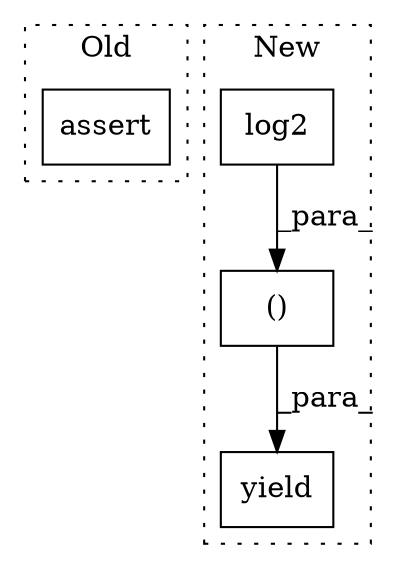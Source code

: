digraph G {
subgraph cluster0 {
1 [label="assert" a="32" s="2104,2142" l="20,1" shape="box"];
label = "Old";
style="dotted";
}
subgraph cluster1 {
2 [label="log2" a="32" s="2249,2255" l="5,1" shape="box"];
3 [label="()" a="106" s="2194" l="62" shape="box"];
4 [label="yield" a="112" s="2180" l="14" shape="box"];
label = "New";
style="dotted";
}
2 -> 3 [label="_para_"];
3 -> 4 [label="_para_"];
}